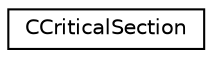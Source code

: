 digraph "Graphical Class Hierarchy"
{
 // LATEX_PDF_SIZE
  edge [fontname="Helvetica",fontsize="10",labelfontname="Helvetica",labelfontsize="10"];
  node [fontname="Helvetica",fontsize="10",shape=record];
  rankdir="LR";
  Node0 [label="CCriticalSection",height=0.2,width=0.4,color="black", fillcolor="white", style="filled",URL="$struct_c_critical_section.html",tooltip=" "];
}

